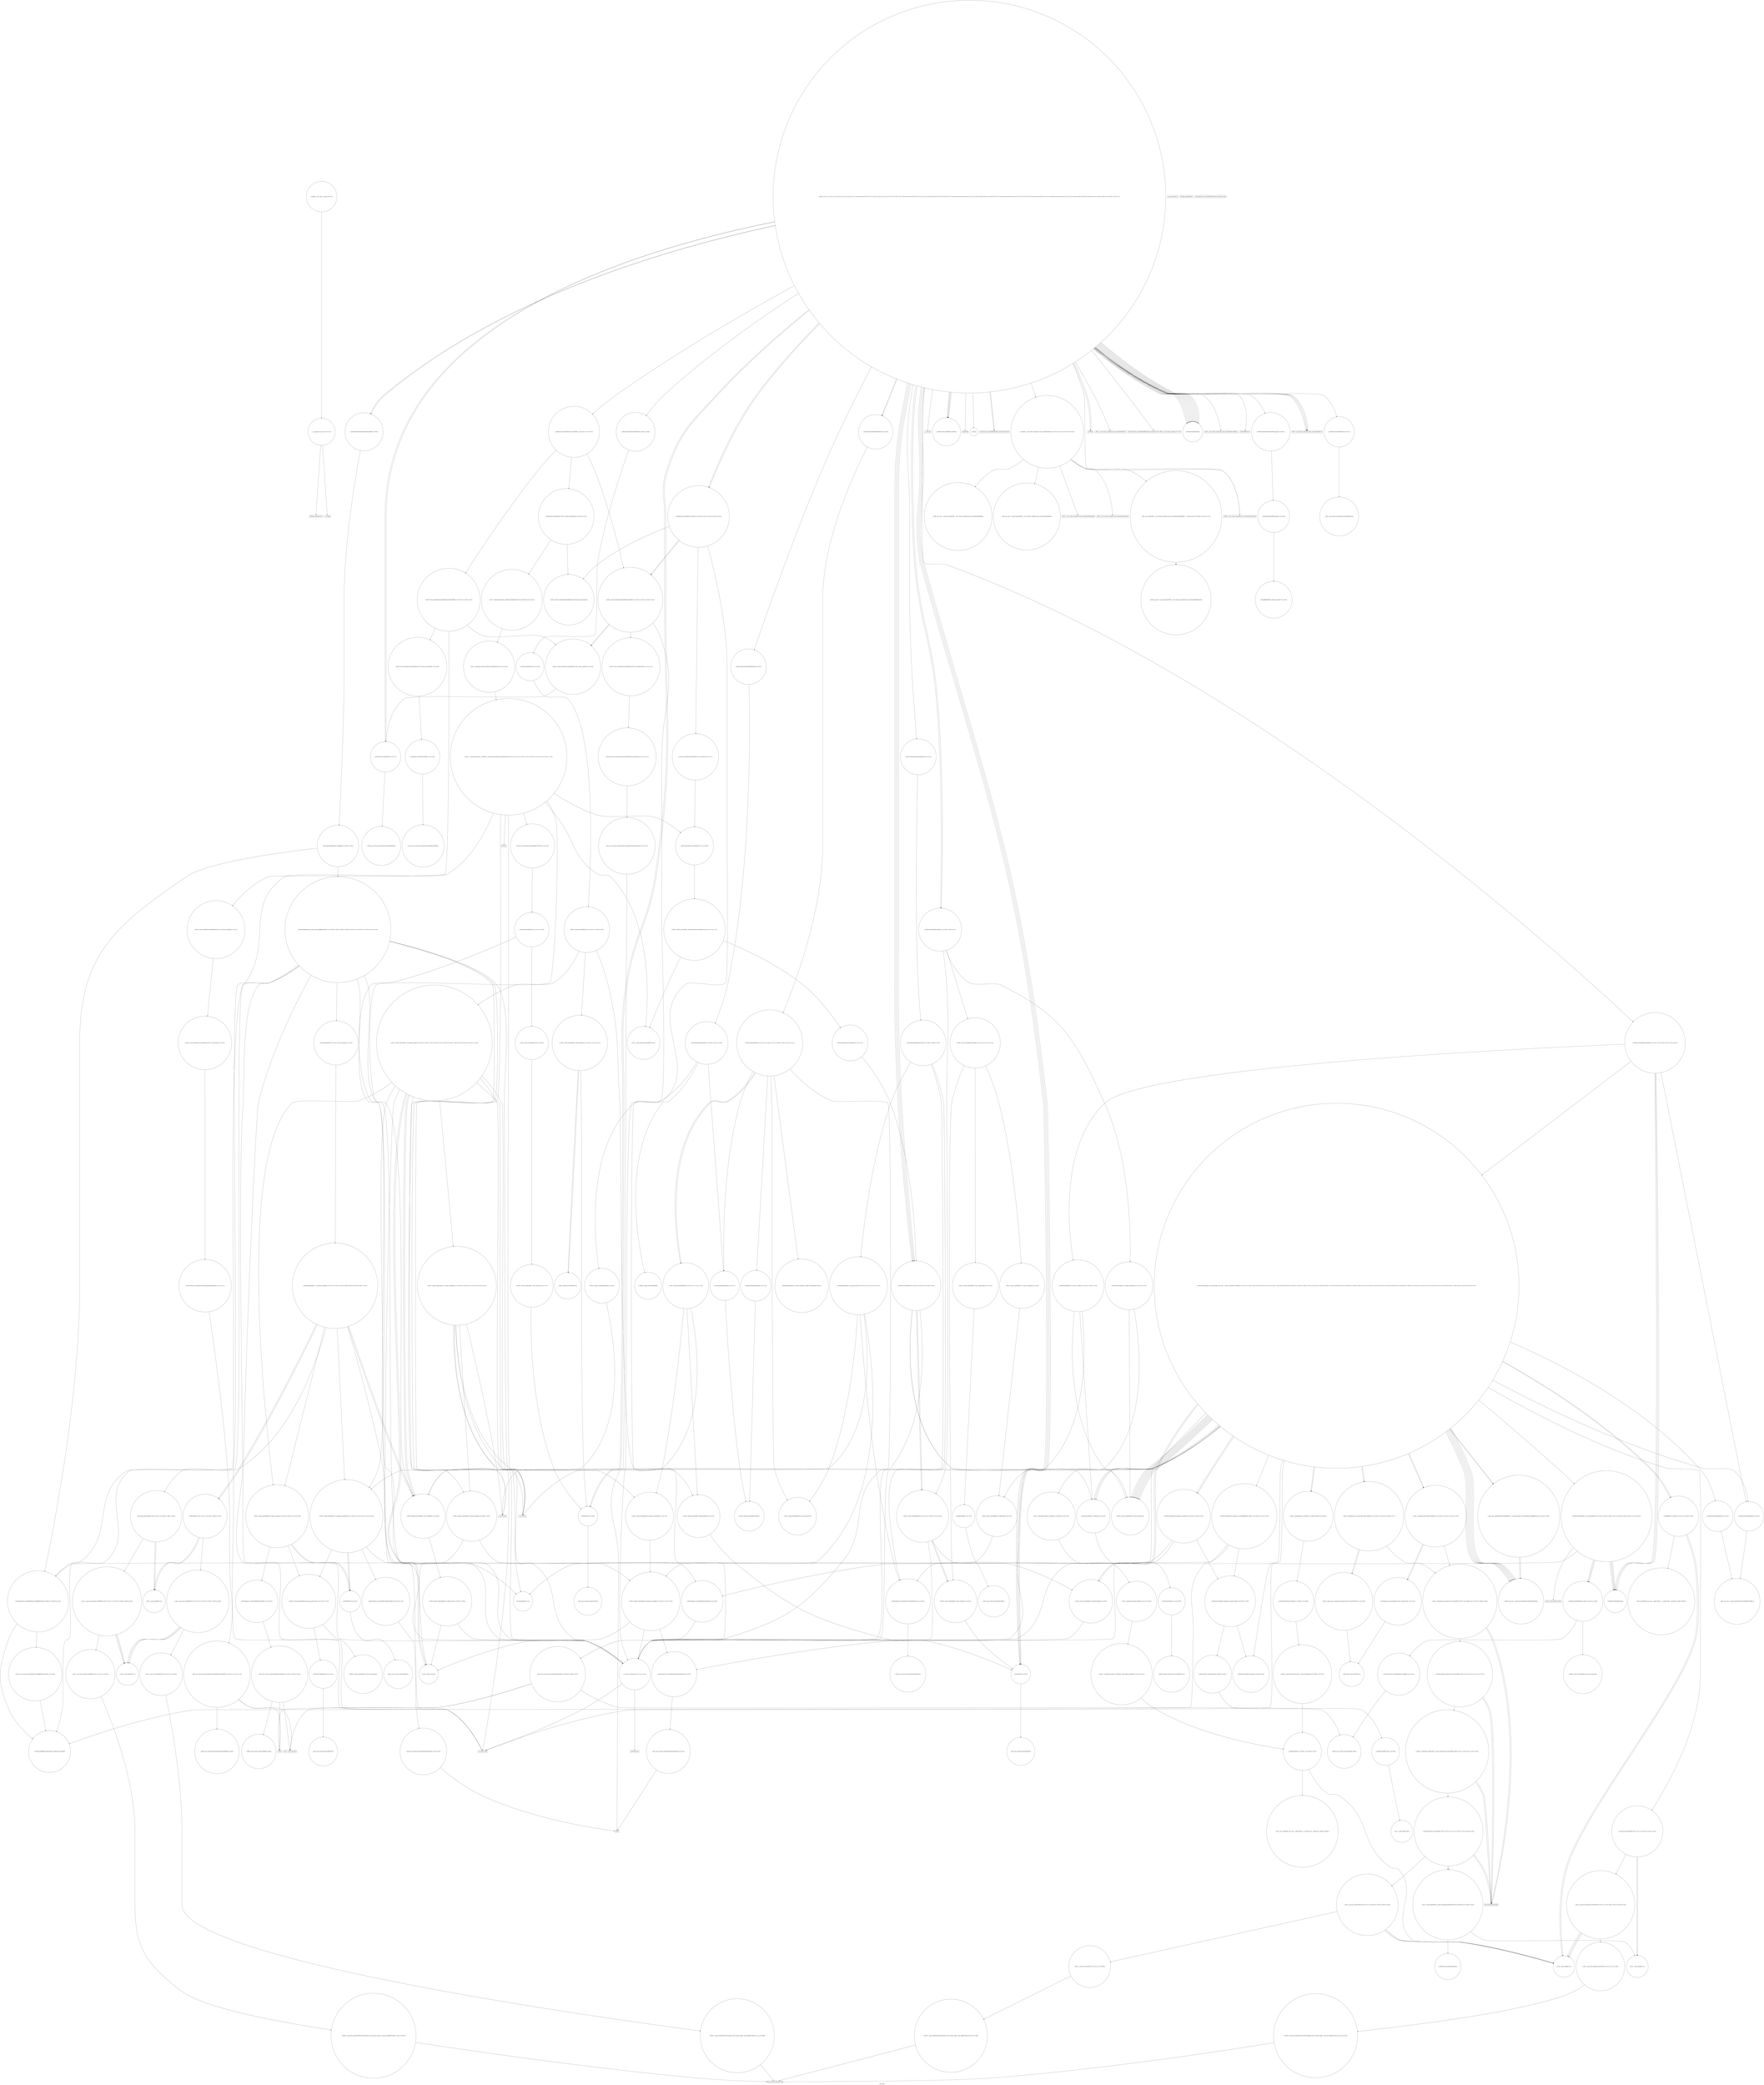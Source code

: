 digraph "Call Graph" {
	label="Call Graph";

	Node0x5612eeab1110 [shape=record,shape=circle,label="{__cxx_global_var_init|{<s0>1|<s1>2}}"];
	Node0x5612eeab1110:s0 -> Node0x5612eeab1190[color=black];
	Node0x5612eeab1110:s1 -> Node0x5612eef92650[color=black];
	Node0x5612eef99f10 [shape=record,shape=circle,label="{_ZNSt5dequeIiSaIiEEC2Ev|{<s0>326}}"];
	Node0x5612eef99f10:s0 -> Node0x5612eef99f90[color=black];
	Node0x5612eef93d50 [shape=record,shape=circle,label="{_ZNSt12_Vector_baseIiSaIiEEC2Ev|{<s0>169}}"];
	Node0x5612eef93d50:s0 -> Node0x5612eef93dd0[color=black];
	Node0x5612eef92bd0 [shape=record,shape=circle,label="{_ZNSt6vectorIS_IiSaIiEESaIS1_EEC2EmRKS2_|{<s0>74|<s1>75|<s2>76}}"];
	Node0x5612eef92bd0:s0 -> Node0x5612eef958f0[color=black];
	Node0x5612eef92bd0:s1 -> Node0x5612eef95970[color=black];
	Node0x5612eef92bd0:s2 -> Node0x5612eef959f0[color=black];
	Node0x5612eef965f0 [shape=record,shape=circle,label="{_ZNSt5dequeIiSaIiEE16_M_push_back_auxIJRKiEEEvDpOT_|{<s0>366|<s1>367|<s2>368|<s3>369|<s4>370|<s5>371|<s6>372|<s7>373|<s8>374|<s9>375}}"];
	Node0x5612eef965f0:s0 -> Node0x5612eef96670[color=black];
	Node0x5612eef965f0:s1 -> Node0x5612eef9a490[color=black];
	Node0x5612eef965f0:s2 -> Node0x5612eef94c50[color=black];
	Node0x5612eef965f0:s3 -> Node0x5612eef94b50[color=black];
	Node0x5612eef965f0:s4 -> Node0x5612eef9a290[color=black];
	Node0x5612eef965f0:s5 -> Node0x5612eef94cf0[color=black];
	Node0x5612eef965f0:s6 -> Node0x5612eef94ff0[color=black];
	Node0x5612eef965f0:s7 -> Node0x5612eef96370[color=black];
	Node0x5612eef965f0:s8 -> Node0x5612eef963f0[color=black];
	Node0x5612eef965f0:s9 -> Node0x5612eef93c50[color=black];
	Node0x5612eef94450 [shape=record,shape=circle,label="{_ZN9__gnu_cxxmiIPiSt6vectorIiSaIiEEEENS_17__normal_iteratorIT_T0_E15difference_typeERKS8_SB_|{<s0>229|<s1>230}}"];
	Node0x5612eef94450:s0 -> Node0x5612eef94650[color=black];
	Node0x5612eef94450:s1 -> Node0x5612eef94650[color=black];
	Node0x5612eef932d0 [shape=record,shape=Mrecord,label="{__assert_fail}"];
	Node0x5612eef96cf0 [shape=record,shape=circle,label="{_ZSteqIiRiPiEbRKSt15_Deque_iteratorIT_T0_T1_ES8_}"];
	Node0x5612eef94b50 [shape=record,shape=circle,label="{_ZNSt16allocator_traitsISaIiEE9constructIiJRKiEEEvRS0_PT_DpOT0_|{<s0>260|<s1>261}}"];
	Node0x5612eef94b50:s0 -> Node0x5612eef94c50[color=black];
	Node0x5612eef94b50:s1 -> Node0x5612eef98510[color=black];
	Node0x5612eef939d0 [shape=record,shape=circle,label="{_ZNSt5dequeIiSaIiEE15_M_destroy_dataESt15_Deque_iteratorIiRiPiES5_RKS0_}"];
	Node0x5612eef98a90 [shape=record,shape=circle,label="{_ZSt12__miter_baseIPiEDTcl12__miter_basecldtfp_4baseEEESt13move_iteratorIT_E|{<s0>286|<s1>287}}"];
	Node0x5612eef98a90:s0 -> Node0x5612eef98d90[color=black];
	Node0x5612eef98a90:s1 -> Node0x5612eef98d10[color=black];
	Node0x5612eef950f0 [shape=record,shape=circle,label="{_ZSt16__deque_buf_sizem}"];
	Node0x5612eef99190 [shape=record,shape=circle,label="{_ZSt6fill_nIPimiET_S1_T0_RKT1_|{<s0>298|<s1>299}}"];
	Node0x5612eef99190:s0 -> Node0x5612eef98b90[color=black];
	Node0x5612eef99190:s1 -> Node0x5612eef99210[color=black];
	Node0x5612eef957f0 [shape=record,shape=circle,label="{_ZN9__gnu_cxx13new_allocatorISt6vectorIiSaIiEEEC2Ev}"];
	Node0x5612eef99890 [shape=record,shape=circle,label="{_ZSt8_DestroyIPiEvT_S1_|{<s0>309}}"];
	Node0x5612eef99890:s0 -> Node0x5612eef99910[color=black];
	Node0x5612eef95ef0 [shape=record,shape=Mrecord,label="{_ZSt17__throw_bad_allocv}"];
	Node0x5612eeab1190 [shape=record,shape=Mrecord,label="{_ZNSt8ios_base4InitC1Ev}"];
	Node0x5612eef99f90 [shape=record,shape=circle,label="{_ZNSt11_Deque_baseIiSaIiEEC2Ev|{<s0>327|<s1>328|<s2>329}}"];
	Node0x5612eef99f90:s0 -> Node0x5612eef9a010[color=black];
	Node0x5612eef99f90:s1 -> Node0x5612eef9a090[color=black];
	Node0x5612eef99f90:s2 -> Node0x5612eef94f70[color=black];
	Node0x5612eef93dd0 [shape=record,shape=circle,label="{_ZNSt12_Vector_baseIiSaIiEE12_Vector_implC2Ev|{<s0>170}}"];
	Node0x5612eef93dd0:s0 -> Node0x5612eef92e50[color=black];
	Node0x5612eef92c50 [shape=record,shape=Mrecord,label="{__gxx_personality_v0}"];
	Node0x5612eef96670 [shape=record,shape=circle,label="{_ZNSt5dequeIiSaIiEE22_M_reserve_map_at_backEm|{<s0>376}}"];
	Node0x5612eef96670:s0 -> Node0x5612eef966f0[color=black];
	Node0x5612eef944d0 [shape=record,shape=circle,label="{_ZSt22__uninitialized_move_aIPiS0_SaIiEET0_T_S3_S2_RT1_|{<s0>231|<s1>232|<s2>233}}"];
	Node0x5612eef944d0:s0 -> Node0x5612eef98790[color=black];
	Node0x5612eef944d0:s1 -> Node0x5612eef98790[color=black];
	Node0x5612eef944d0:s2 -> Node0x5612eef98710[color=black];
	Node0x5612eef93350 [shape=record,shape=circle,label="{_ZNSt5stackIiSt5dequeIiSaIiEEED2Ev|{<s0>94}}"];
	Node0x5612eef93350:s0 -> Node0x5612eef93950[color=black];
	Node0x5612eef96d70 [shape=record,shape=circle,label="{_ZNSt5dequeIiSaIiEE4backEv|{<s0>404|<s1>405|<s2>406}}"];
	Node0x5612eef96d70:s0 -> Node0x5612eef93ad0[color=black];
	Node0x5612eef96d70:s1 -> Node0x5612eef96df0[color=black];
	Node0x5612eef96d70:s2 -> Node0x5612eef96e70[color=black];
	Node0x5612eef94bd0 [shape=record,shape=circle,label="{_ZNSt6vectorIiSaIiEE16_Temporary_value6_M_ptrEv|{<s0>262|<s1>263}}"];
	Node0x5612eef94bd0:s0 -> Node0x5612eef943d0[color=black];
	Node0x5612eef94bd0:s1 -> Node0x5612eef98590[color=black];
	Node0x5612eef93a50 [shape=record,shape=circle,label="{_ZNSt5dequeIiSaIiEE5beginEv|{<s0>112}}"];
	Node0x5612eef93a50:s0 -> Node0x5612eef94df0[color=black];
	Node0x5612eef98b10 [shape=record,shape=circle,label="{_ZSt13__copy_move_aILb1EPiS0_ET1_T0_S2_S1_|{<s0>288}}"];
	Node0x5612eef98b10:s0 -> Node0x5612eef98c10[color=black];
	Node0x5612eef95170 [shape=record,shape=circle,label="{_ZN9__gnu_cxx13new_allocatorIiE10deallocateEPim|{<s0>130}}"];
	Node0x5612eef95170:s0 -> Node0x5612eef951f0[color=black];
	Node0x5612eef99210 [shape=record,shape=circle,label="{_ZSt10__fill_n_aIPimiEN9__gnu_cxx11__enable_ifIXsr11__is_scalarIT1_EE7__valueET_E6__typeES4_T0_RKS3_}"];
	Node0x5612eef95870 [shape=record,shape=circle,label="{_ZN9__gnu_cxx13new_allocatorISt6vectorIiSaIiEEED2Ev}"];
	Node0x5612eef99910 [shape=record,shape=circle,label="{_ZNSt12_Destroy_auxILb1EE9__destroyIPiEEvT_S3_}"];
	Node0x5612eef95f70 [shape=record,shape=Mrecord,label="{_Znwm}"];
	Node0x5612eef925d0 [shape=record,shape=Mrecord,label="{_ZNSt8ios_base4InitD1Ev}"];
	Node0x5612eef9a010 [shape=record,shape=circle,label="{_ZNSt11_Deque_baseIiSaIiEE11_Deque_implC2Ev|{<s0>330|<s1>331|<s2>332}}"];
	Node0x5612eef9a010:s0 -> Node0x5612eef92e50[color=black];
	Node0x5612eef9a010:s1 -> Node0x5612eef9a110[color=black];
	Node0x5612eef9a010:s2 -> Node0x5612eef9a110[color=black];
	Node0x5612eef93e50 [shape=record,shape=circle,label="{_ZNSt12_Destroy_auxILb0EE9__destroyIPSt6vectorIiSaIiEEEEvT_S6_|{<s0>171|<s1>172}}"];
	Node0x5612eef93e50:s0 -> Node0x5612eef96270[color=black];
	Node0x5612eef93e50:s1 -> Node0x5612eef93ed0[color=black];
	Node0x5612eef92cd0 [shape=record,shape=circle,label="{_ZNSaISt6vectorIiSaIiEEED2Ev|{<s0>77}}"];
	Node0x5612eef92cd0:s0 -> Node0x5612eef95870[color=black];
	Node0x5612eef966f0 [shape=record,shape=circle,label="{_ZNSt5dequeIiSaIiEE17_M_reallocate_mapEmb|{<s0>377|<s1>378|<s2>379|<s3>380|<s4>381|<s5>382|<s6>383|<s7>384}}"];
	Node0x5612eef966f0:s0 -> Node0x5612eef96770[color=black];
	Node0x5612eef966f0:s1 -> Node0x5612eef967f0[color=black];
	Node0x5612eef966f0:s2 -> Node0x5612eef99490[color=black];
	Node0x5612eef966f0:s3 -> Node0x5612eef9a190[color=black];
	Node0x5612eef966f0:s4 -> Node0x5612eef96770[color=black];
	Node0x5612eef966f0:s5 -> Node0x5612eef94ef0[color=black];
	Node0x5612eef966f0:s6 -> Node0x5612eef9a290[color=black];
	Node0x5612eef966f0:s7 -> Node0x5612eef9a290[color=black];
	Node0x5612eef94550 [shape=record,shape=circle,label="{_ZNSt12_Vector_baseIiSaIiEE19_M_get_Tp_allocatorEv}"];
	Node0x5612eef933d0 [shape=record,shape=circle,label="{_ZNSt6vectorIiSaIiEED2Ev|{<s0>95|<s1>96|<s2>97|<s3>98|<s4>99}}"];
	Node0x5612eef933d0:s0 -> Node0x5612eef94550[color=black];
	Node0x5612eef933d0:s1 -> Node0x5612eef94a50[color=black];
	Node0x5612eef933d0:s2 -> Node0x5612eef99a90[color=black];
	Node0x5612eef933d0:s3 -> Node0x5612eef99a90[color=black];
	Node0x5612eef933d0:s4 -> Node0x5612eef93c50[color=black];
	Node0x5612eef96df0 [shape=record,shape=circle,label="{_ZNSt15_Deque_iteratorIiRiPiEmmEv|{<s0>407}}"];
	Node0x5612eef96df0:s0 -> Node0x5612eef9a290[color=black];
	Node0x5612eef94c50 [shape=record,shape=circle,label="{_ZSt7forwardIRKiEOT_RNSt16remove_referenceIS2_E4typeE}"];
	Node0x5612eef93ad0 [shape=record,shape=circle,label="{_ZNSt5dequeIiSaIiEE3endEv|{<s0>113}}"];
	Node0x5612eef93ad0:s0 -> Node0x5612eef94df0[color=black];
	Node0x5612eef98b90 [shape=record,shape=circle,label="{_ZSt12__niter_baseIPiET_S1_}"];
	Node0x5612eef951f0 [shape=record,shape=Mrecord,label="{_ZdlPv}"];
	Node0x5612eef99290 [shape=record,shape=circle,label="{_ZNSt16allocator_traitsISaIiEE7destroyIiEEvRS0_PT_|{<s0>300}}"];
	Node0x5612eef99290:s0 -> Node0x5612eef99310[color=black];
	Node0x5612eef958f0 [shape=record,shape=circle,label="{_ZNSt12_Vector_baseISt6vectorIiSaIiEESaIS2_EEC2EmRKS3_|{<s0>137|<s1>138|<s2>139}}"];
	Node0x5612eef958f0:s0 -> Node0x5612eef95a70[color=black];
	Node0x5612eef958f0:s1 -> Node0x5612eef95af0[color=black];
	Node0x5612eef958f0:s2 -> Node0x5612eef95b70[color=black];
	Node0x5612eef99990 [shape=record,shape=circle,label="{_ZNSt12_Vector_baseIiSaIiEEC2EmRKS0_|{<s0>310|<s1>311|<s2>312}}"];
	Node0x5612eef99990:s0 -> Node0x5612eef99b10[color=black];
	Node0x5612eef99990:s1 -> Node0x5612eef99b90[color=black];
	Node0x5612eef99990:s2 -> Node0x5612eef99c10[color=black];
	Node0x5612eef95ff0 [shape=record,shape=circle,label="{_ZSt27__uninitialized_default_n_aIPSt6vectorIiSaIiEEmS2_ET_S4_T0_RSaIT1_E|{<s0>155}}"];
	Node0x5612eef95ff0:s0 -> Node0x5612eef960f0[color=black];
	Node0x5612eef92650 [shape=record,shape=Mrecord,label="{__cxa_atexit}"];
	Node0x5612eef9a090 [shape=record,shape=circle,label="{_ZNSt11_Deque_baseIiSaIiEE17_M_initialize_mapEm|{<s0>333|<s1>334|<s2>335|<s3>336|<s4>337|<s5>338|<s6>339|<s7>340|<s8>341|<s9>342|<s10>343|<s11>344}}"];
	Node0x5612eef9a090:s0 -> Node0x5612eef950f0[color=black];
	Node0x5612eef9a090:s1 -> Node0x5612eef99490[color=black];
	Node0x5612eef9a090:s2 -> Node0x5612eef9a190[color=black];
	Node0x5612eef9a090:s3 -> Node0x5612eef9a210[color=black];
	Node0x5612eef9a090:s4 -> Node0x5612eef94cf0[color=black];
	Node0x5612eef9a090:s5 -> Node0x5612eef94ef0[color=black];
	Node0x5612eef9a090:s6 -> Node0x5612eef96370[color=black];
	Node0x5612eef9a090:s7 -> Node0x5612eef963f0[color=black];
	Node0x5612eef9a090:s8 -> Node0x5612eef9a290[color=black];
	Node0x5612eef9a090:s9 -> Node0x5612eef9a290[color=black];
	Node0x5612eef9a090:s10 -> Node0x5612eef950f0[color=black];
	Node0x5612eef9a090:s11 -> Node0x5612eef93c50[color=black];
	Node0x5612eef93ed0 [shape=record,shape=circle,label="{_ZSt8_DestroyISt6vectorIiSaIiEEEvPT_|{<s0>173}}"];
	Node0x5612eef93ed0:s0 -> Node0x5612eef933d0[color=black];
	Node0x5612eef92d50 [shape=record,shape=circle,label="{_ZNSt6vectorIS_IiSaIiEESaIS1_EEixEm}"];
	Node0x5612eef96770 [shape=record,shape=circle,label="{_ZSt4copyIPPiS1_ET0_T_S3_S2_|{<s0>385|<s1>386|<s2>387}}"];
	Node0x5612eef96770:s0 -> Node0x5612eef968f0[color=black];
	Node0x5612eef96770:s1 -> Node0x5612eef968f0[color=black];
	Node0x5612eef96770:s2 -> Node0x5612eef96870[color=black];
	Node0x5612eef945d0 [shape=record,shape=circle,label="{_ZSt13move_backwardIPiS0_ET0_T_S2_S1_|{<s0>234|<s1>235|<s2>236}}"];
	Node0x5612eef945d0:s0 -> Node0x5612eef98d10[color=black];
	Node0x5612eef945d0:s1 -> Node0x5612eef98d10[color=black];
	Node0x5612eef945d0:s2 -> Node0x5612eef98e90[color=black];
	Node0x5612eef93450 [shape=record,shape=Mrecord,label="{_ZNSirsERi}"];
	Node0x5612eef96e70 [shape=record,shape=circle,label="{_ZNKSt15_Deque_iteratorIiRiPiEdeEv}"];
	Node0x5612eef98510 [shape=record,shape=circle,label="{_ZN9__gnu_cxx13new_allocatorIiE9constructIiJRKiEEEvPT_DpOT0_|{<s0>264}}"];
	Node0x5612eef98510:s0 -> Node0x5612eef94c50[color=black];
	Node0x5612eef93b50 [shape=record,shape=circle,label="{_ZNSt11_Deque_baseIiSaIiEE19_M_get_Tp_allocatorEv}"];
	Node0x5612eef98c10 [shape=record,shape=circle,label="{_ZNSt11__copy_moveILb1ELb1ESt26random_access_iterator_tagE8__copy_mIiEEPT_PKS3_S6_S4_|{<s0>289}}"];
	Node0x5612eef98c10:s0 -> Node0x5612eef98c90[color=black];
	Node0x5612eef95270 [shape=record,shape=circle,label="{_ZNKSt11_Deque_baseIiSaIiEE20_M_get_map_allocatorEv|{<s0>131|<s1>132}}"];
	Node0x5612eef95270:s0 -> Node0x5612eef953f0[color=black];
	Node0x5612eef95270:s1 -> Node0x5612eef95470[color=black];
	Node0x5612eef99310 [shape=record,shape=circle,label="{_ZN9__gnu_cxx13new_allocatorIiE7destroyIiEEvPT_}"];
	Node0x5612eef95970 [shape=record,shape=circle,label="{_ZNSt6vectorIS_IiSaIiEESaIS1_EE21_M_default_initializeEm|{<s0>140|<s1>141}}"];
	Node0x5612eef95970:s0 -> Node0x5612eef96070[color=black];
	Node0x5612eef95970:s1 -> Node0x5612eef95ff0[color=black];
	Node0x5612eef99a10 [shape=record,shape=circle,label="{_ZNSt6vectorIiSaIiEE21_M_default_initializeEm|{<s0>313|<s1>314}}"];
	Node0x5612eef99a10:s0 -> Node0x5612eef94550[color=black];
	Node0x5612eef99a10:s1 -> Node0x5612eef99d90[color=black];
	Node0x5612eef96070 [shape=record,shape=circle,label="{_ZNSt12_Vector_baseISt6vectorIiSaIiEESaIS2_EE19_M_get_Tp_allocatorEv}"];
	Node0x5612eef926d0 [shape=record,shape=circle,label="{_Z3decii}"];
	Node0x5612eef9a110 [shape=record,shape=circle,label="{_ZNSt15_Deque_iteratorIiRiPiEC2Ev}"];
	Node0x5612eef93f50 [shape=record,shape=circle,label="{_ZNSt12_Vector_baseISt6vectorIiSaIiEESaIS2_EE13_M_deallocateEPS2_m|{<s0>174}}"];
	Node0x5612eef93f50:s0 -> Node0x5612eef93fd0[color=black];
	Node0x5612eef92dd0 [shape=record,shape=circle,label="{_ZNSt6vectorIiSaIiEE6resizeEmRKi|{<s0>78|<s1>79|<s2>80|<s3>81|<s4>82|<s5>83}}"];
	Node0x5612eef92dd0:s0 -> Node0x5612eef94150[color=black];
	Node0x5612eef92dd0:s1 -> Node0x5612eef94250[color=black];
	Node0x5612eef92dd0:s2 -> Node0x5612eef94150[color=black];
	Node0x5612eef92dd0:s3 -> Node0x5612eef941d0[color=black];
	Node0x5612eef92dd0:s4 -> Node0x5612eef94150[color=black];
	Node0x5612eef92dd0:s5 -> Node0x5612eef942d0[color=black];
	Node0x5612eef967f0 [shape=record,shape=circle,label="{_ZSt13copy_backwardIPPiS1_ET0_T_S3_S2_|{<s0>388|<s1>389|<s2>390}}"];
	Node0x5612eef967f0:s0 -> Node0x5612eef968f0[color=black];
	Node0x5612eef967f0:s1 -> Node0x5612eef968f0[color=black];
	Node0x5612eef967f0:s2 -> Node0x5612eef96af0[color=black];
	Node0x5612eef94650 [shape=record,shape=circle,label="{_ZNK9__gnu_cxx17__normal_iteratorIPiSt6vectorIiSaIiEEE4baseEv}"];
	Node0x5612eef934d0 [shape=record,shape=Mrecord,label="{_ZStlsISt11char_traitsIcEERSt13basic_ostreamIcT_ES5_PKc}"];
	Node0x5612eef96ef0 [shape=record,shape=circle,label="{_ZNSt5dequeIiSaIiEE8pop_backEv|{<s0>408|<s1>409|<s2>410}}"];
	Node0x5612eef96ef0:s0 -> Node0x5612eef99290[color=black];
	Node0x5612eef96ef0:s1 -> Node0x5612eef96f70[color=black];
	Node0x5612eef96ef0:s2 -> Node0x5612eef93c50[color=black];
	Node0x5612eef98590 [shape=record,shape=circle,label="{_ZNSt14pointer_traitsIPiE10pointer_toERi|{<s0>265}}"];
	Node0x5612eef98590:s0 -> Node0x5612eef98610[color=black];
	Node0x5612eef93bd0 [shape=record,shape=circle,label="{_ZNSt11_Deque_baseIiSaIiEED2Ev|{<s0>114|<s1>115|<s2>116}}"];
	Node0x5612eef93bd0:s0 -> Node0x5612eef94e70[color=black];
	Node0x5612eef93bd0:s1 -> Node0x5612eef94ef0[color=black];
	Node0x5612eef93bd0:s2 -> Node0x5612eef94f70[color=black];
	Node0x5612eef98c90 [shape=record,shape=Mrecord,label="{llvm.memmove.p0i8.p0i8.i64}"];
	Node0x5612eef952f0 [shape=record,shape=circle,label="{_ZNSt16allocator_traitsISaIPiEE10deallocateERS1_PS0_m|{<s0>133}}"];
	Node0x5612eef952f0:s0 -> Node0x5612eef95570[color=black];
	Node0x5612eef99390 [shape=record,shape=circle,label="{_ZNKSt6vectorIiSaIiEE8max_sizeEv|{<s0>301|<s1>302}}"];
	Node0x5612eef99390:s0 -> Node0x5612eef99590[color=black];
	Node0x5612eef99390:s1 -> Node0x5612eef99510[color=black];
	Node0x5612eef959f0 [shape=record,shape=circle,label="{_ZNSt12_Vector_baseISt6vectorIiSaIiEESaIS2_EED2Ev|{<s0>142|<s1>143|<s2>144|<s3>145}}"];
	Node0x5612eef959f0:s0 -> Node0x5612eef93f50[color=black];
	Node0x5612eef959f0:s1 -> Node0x5612eef95b70[color=black];
	Node0x5612eef959f0:s2 -> Node0x5612eef95b70[color=black];
	Node0x5612eef959f0:s3 -> Node0x5612eef93c50[color=black];
	Node0x5612eef99a90 [shape=record,shape=circle,label="{_ZNSt12_Vector_baseIiSaIiEED2Ev|{<s0>315|<s1>316|<s2>317|<s3>318}}"];
	Node0x5612eef99a90:s0 -> Node0x5612eef94ad0[color=black];
	Node0x5612eef99a90:s1 -> Node0x5612eef99c10[color=black];
	Node0x5612eef99a90:s2 -> Node0x5612eef99c10[color=black];
	Node0x5612eef99a90:s3 -> Node0x5612eef93c50[color=black];
	Node0x5612eef960f0 [shape=record,shape=circle,label="{_ZSt25__uninitialized_default_nIPSt6vectorIiSaIiEEmET_S4_T0_|{<s0>156}}"];
	Node0x5612eef960f0:s0 -> Node0x5612eef96170[color=black];
	Node0x5612eef92750 [shape=record,shape=circle,label="{_Z3toiNSt7__cxx1112basic_stringIcSt11char_traitsIcESaIcEEE|{<s0>3|<s1>4|<s2>5|<s3>6|<s4>7|<s5>8}}"];
	Node0x5612eef92750:s0 -> Node0x5612eef927d0[color=black];
	Node0x5612eef92750:s1 -> Node0x5612eef92850[color=black];
	Node0x5612eef92750:s2 -> Node0x5612eef928d0[color=black];
	Node0x5612eef92750:s3 -> Node0x5612eef92950[color=black];
	Node0x5612eef92750:s4 -> Node0x5612eef929d0[color=black];
	Node0x5612eef92750:s5 -> Node0x5612eef92a50[color=black];
	Node0x5612eef9a190 [shape=record,shape=circle,label="{_ZNSt11_Deque_baseIiSaIiEE15_M_allocate_mapEm|{<s0>345|<s1>346|<s2>347|<s3>348}}"];
	Node0x5612eef9a190:s0 -> Node0x5612eef95270[color=black];
	Node0x5612eef9a190:s1 -> Node0x5612eef9a310[color=black];
	Node0x5612eef9a190:s2 -> Node0x5612eef95370[color=black];
	Node0x5612eef9a190:s3 -> Node0x5612eef95370[color=black];
	Node0x5612eef93fd0 [shape=record,shape=circle,label="{_ZNSt16allocator_traitsISaISt6vectorIiSaIiEEEE10deallocateERS3_PS2_m|{<s0>175}}"];
	Node0x5612eef93fd0:s0 -> Node0x5612eef94050[color=black];
	Node0x5612eef92e50 [shape=record,shape=circle,label="{_ZNSaIiEC2Ev|{<s0>84}}"];
	Node0x5612eef92e50:s0 -> Node0x5612eef956f0[color=black];
	Node0x5612eef96870 [shape=record,shape=circle,label="{_ZSt14__copy_move_a2ILb0EPPiS1_ET1_T0_S3_S2_|{<s0>391|<s1>392|<s2>393|<s3>394}}"];
	Node0x5612eef96870:s0 -> Node0x5612eef969f0[color=black];
	Node0x5612eef96870:s1 -> Node0x5612eef969f0[color=black];
	Node0x5612eef96870:s2 -> Node0x5612eef969f0[color=black];
	Node0x5612eef96870:s3 -> Node0x5612eef96970[color=black];
	Node0x5612eef946d0 [shape=record,shape=circle,label="{_ZSt4fillIPiiEvT_S1_RKT0_|{<s0>237|<s1>238|<s2>239}}"];
	Node0x5612eef946d0:s0 -> Node0x5612eef98b90[color=black];
	Node0x5612eef946d0:s1 -> Node0x5612eef98b90[color=black];
	Node0x5612eef946d0:s2 -> Node0x5612eef99010[color=black];
	Node0x5612eef93550 [shape=record,shape=Mrecord,label="{_ZNSolsEi}"];
	Node0x5612eef96f70 [shape=record,shape=circle,label="{_ZNSt5dequeIiSaIiEE15_M_pop_back_auxEv|{<s0>411|<s1>412|<s2>413|<s3>414}}"];
	Node0x5612eef96f70:s0 -> Node0x5612eef94ff0[color=black];
	Node0x5612eef96f70:s1 -> Node0x5612eef9a290[color=black];
	Node0x5612eef96f70:s2 -> Node0x5612eef93b50[color=black];
	Node0x5612eef96f70:s3 -> Node0x5612eef99290[color=black];
	Node0x5612eef98610 [shape=record,shape=circle,label="{_ZSt9addressofIiEPT_RS0_|{<s0>266}}"];
	Node0x5612eef98610:s0 -> Node0x5612eef98690[color=black];
	Node0x5612eef93c50 [shape=record,shape=circle,label="{__clang_call_terminate|{<s0>117|<s1>118}}"];
	Node0x5612eef93c50:s0 -> Node0x5612eef94cf0[color=black];
	Node0x5612eef93c50:s1 -> Node0x5612eef94d70[color=black];
	Node0x5612eef98d10 [shape=record,shape=circle,label="{_ZSt12__miter_baseIPiET_S1_}"];
	Node0x5612eef95370 [shape=record,shape=circle,label="{_ZNSaIPiED2Ev|{<s0>134}}"];
	Node0x5612eef95370:s0 -> Node0x5612eef955f0[color=black];
	Node0x5612eef99410 [shape=record,shape=Mrecord,label="{_ZSt20__throw_length_errorPKc}"];
	Node0x5612eef95a70 [shape=record,shape=circle,label="{_ZNSt12_Vector_baseISt6vectorIiSaIiEESaIS2_EE12_Vector_implC2ERKS3_|{<s0>146}}"];
	Node0x5612eef95a70:s0 -> Node0x5612eef95bf0[color=black];
	Node0x5612eef99b10 [shape=record,shape=circle,label="{_ZNSt12_Vector_baseIiSaIiEE12_Vector_implC2ERKS0_|{<s0>319}}"];
	Node0x5612eef99b10:s0 -> Node0x5612eef99c90[color=black];
	Node0x5612eef96170 [shape=record,shape=circle,label="{_ZNSt27__uninitialized_default_n_1ILb0EE18__uninit_default_nIPSt6vectorIiSaIiEEmEET_S6_T0_|{<s0>157|<s1>158|<s2>159|<s3>160|<s4>161|<s5>162|<s6>163|<s7>164}}"];
	Node0x5612eef96170:s0 -> Node0x5612eef96270[color=black];
	Node0x5612eef96170:s1 -> Node0x5612eef961f0[color=black];
	Node0x5612eef96170:s2 -> Node0x5612eef94cf0[color=black];
	Node0x5612eef96170:s3 -> Node0x5612eef962f0[color=black];
	Node0x5612eef96170:s4 -> Node0x5612eef96370[color=black];
	Node0x5612eef96170:s5 -> Node0x5612eef963f0[color=black];
	Node0x5612eef96170:s6 -> Node0x5612eef96470[color=black];
	Node0x5612eef96170:s7 -> Node0x5612eef93c50[color=black];
	Node0x5612eef927d0 [shape=record,shape=Mrecord,label="{_ZNSt7__cxx1112basic_stringIcSt11char_traitsIcESaIcEE5beginEv}"];
	Node0x5612eef9a210 [shape=record,shape=circle,label="{_ZNSt11_Deque_baseIiSaIiEE15_M_create_nodesEPPiS3_|{<s0>349|<s1>350|<s2>351|<s3>352|<s4>353|<s5>354}}"];
	Node0x5612eef9a210:s0 -> Node0x5612eef9a490[color=black];
	Node0x5612eef9a210:s1 -> Node0x5612eef94cf0[color=black];
	Node0x5612eef9a210:s2 -> Node0x5612eef94e70[color=black];
	Node0x5612eef9a210:s3 -> Node0x5612eef96370[color=black];
	Node0x5612eef9a210:s4 -> Node0x5612eef963f0[color=black];
	Node0x5612eef9a210:s5 -> Node0x5612eef93c50[color=black];
	Node0x5612eef94050 [shape=record,shape=circle,label="{_ZN9__gnu_cxx13new_allocatorISt6vectorIiSaIiEEE10deallocateEPS3_m|{<s0>176}}"];
	Node0x5612eef94050:s0 -> Node0x5612eef951f0[color=black];
	Node0x5612eef92ed0 [shape=record,shape=circle,label="{_ZNSt6vectorIiSaIiEEC2EmRKS0_|{<s0>85|<s1>86|<s2>87}}"];
	Node0x5612eef92ed0:s0 -> Node0x5612eef99990[color=black];
	Node0x5612eef92ed0:s1 -> Node0x5612eef99a10[color=black];
	Node0x5612eef92ed0:s2 -> Node0x5612eef99a90[color=black];
	Node0x5612eef968f0 [shape=record,shape=circle,label="{_ZSt12__miter_baseIPPiET_S2_}"];
	Node0x5612eef94750 [shape=record,shape=circle,label="{_ZSt24__uninitialized_fill_n_aIPimiiET_S1_T0_RKT1_RSaIT2_E|{<s0>240}}"];
	Node0x5612eef94750:s0 -> Node0x5612eef99090[color=black];
	Node0x5612eef935d0 [shape=record,shape=Mrecord,label="{_ZNSt7__cxx1112basic_stringIcSt11char_traitsIcESaIcEEC1Ev}"];
	Node0x5612eef96ff0 [shape=record,shape=circle,label="{_GLOBAL__sub_I_aitch_0_1.cpp|{<s0>415}}"];
	Node0x5612eef96ff0:s0 -> Node0x5612eeab1110[color=black];
	Node0x5612eef98690 [shape=record,shape=circle,label="{_ZSt11__addressofIiEPT_RS0_}"];
	Node0x5612eef94cf0 [shape=record,shape=Mrecord,label="{__cxa_begin_catch}"];
	Node0x5612eef98d90 [shape=record,shape=circle,label="{_ZNKSt13move_iteratorIPiE4baseEv}"];
	Node0x5612eef953f0 [shape=record,shape=circle,label="{_ZNKSt11_Deque_baseIiSaIiEE19_M_get_Tp_allocatorEv}"];
	Node0x5612eef99490 [shape=record,shape=circle,label="{_ZSt3maxImERKT_S2_S2_}"];
	Node0x5612eef95af0 [shape=record,shape=circle,label="{_ZNSt12_Vector_baseISt6vectorIiSaIiEESaIS2_EE17_M_create_storageEm|{<s0>147}}"];
	Node0x5612eef95af0:s0 -> Node0x5612eef95cf0[color=black];
	Node0x5612eef99b90 [shape=record,shape=circle,label="{_ZNSt12_Vector_baseIiSaIiEE17_M_create_storageEm|{<s0>320}}"];
	Node0x5612eef99b90:s0 -> Node0x5612eef94950[color=black];
	Node0x5612eef961f0 [shape=record,shape=circle,label="{_ZSt10_ConstructISt6vectorIiSaIiEEJEEvPT_DpOT0_|{<s0>165}}"];
	Node0x5612eef961f0:s0 -> Node0x5612eef93cd0[color=black];
	Node0x5612eef92850 [shape=record,shape=Mrecord,label="{_ZNSt7__cxx1112basic_stringIcSt11char_traitsIcESaIcEE3endEv}"];
	Node0x5612eef9a290 [shape=record,shape=circle,label="{_ZNSt15_Deque_iteratorIiRiPiE11_M_set_nodeEPS1_|{<s0>355}}"];
	Node0x5612eef9a290:s0 -> Node0x5612eef964f0[color=black];
	Node0x5612eef940d0 [shape=record,shape=circle,label="{_ZSt8_DestroyIPSt6vectorIiSaIiEES2_EvT_S4_RSaIT0_E|{<s0>177}}"];
	Node0x5612eef940d0:s0 -> Node0x5612eef962f0[color=black];
	Node0x5612eef92f50 [shape=record,shape=circle,label="{_ZNSaIiED2Ev|{<s0>88}}"];
	Node0x5612eef92f50:s0 -> Node0x5612eef95670[color=black];
	Node0x5612eef96970 [shape=record,shape=circle,label="{_ZSt13__copy_move_aILb0EPPiS1_ET1_T0_S3_S2_|{<s0>395}}"];
	Node0x5612eef96970:s0 -> Node0x5612eef96a70[color=black];
	Node0x5612eef947d0 [shape=record,shape=circle,label="{_ZNSt6vectorIiSaIiEE16_Temporary_valueD2Ev|{<s0>241|<s1>242|<s2>243}}"];
	Node0x5612eef947d0:s0 -> Node0x5612eef94bd0[color=black];
	Node0x5612eef947d0:s1 -> Node0x5612eef99290[color=black];
	Node0x5612eef947d0:s2 -> Node0x5612eef93c50[color=black];
	Node0x5612eef93650 [shape=record,shape=Mrecord,label="{_ZStrsIcSt11char_traitsIcESaIcEERSt13basic_istreamIT_T0_ES7_RNSt7__cxx1112basic_stringIS4_S5_T1_EE}"];
	Node0x5612eef98710 [shape=record,shape=circle,label="{_ZSt22__uninitialized_copy_aISt13move_iteratorIPiES1_iET0_T_S4_S3_RSaIT1_E|{<s0>267|<s1>268|<s2>269}}"];
	Node0x5612eef98710:s0 -> Node0x5612eef98890[color=black];
	Node0x5612eef98710:s1 -> Node0x5612eef98890[color=black];
	Node0x5612eef98710:s2 -> Node0x5612eef98810[color=black];
	Node0x5612eef94d70 [shape=record,shape=Mrecord,label="{_ZSt9terminatev}"];
	Node0x5612eef98e10 [shape=record,shape=circle,label="{_ZNSt13move_iteratorIPiEC2ES0_}"];
	Node0x5612eef95470 [shape=record,shape=circle,label="{_ZNSaIPiEC2IiEERKSaIT_E|{<s0>135}}"];
	Node0x5612eef95470:s0 -> Node0x5612eef954f0[color=black];
	Node0x5612eef99510 [shape=record,shape=circle,label="{_ZNSt16allocator_traitsISaIiEE8max_sizeERKS0_|{<s0>303}}"];
	Node0x5612eef99510:s0 -> Node0x5612eef99610[color=black];
	Node0x5612eef95b70 [shape=record,shape=circle,label="{_ZNSt12_Vector_baseISt6vectorIiSaIiEESaIS2_EE12_Vector_implD2Ev|{<s0>148}}"];
	Node0x5612eef95b70:s0 -> Node0x5612eef92cd0[color=black];
	Node0x5612eef99c10 [shape=record,shape=circle,label="{_ZNSt12_Vector_baseIiSaIiEE12_Vector_implD2Ev|{<s0>321}}"];
	Node0x5612eef99c10:s0 -> Node0x5612eef92f50[color=black];
	Node0x5612eef96270 [shape=record,shape=circle,label="{_ZSt11__addressofISt6vectorIiSaIiEEEPT_RS3_}"];
	Node0x5612eef928d0 [shape=record,shape=circle,label="{_ZN9__gnu_cxxneIPcNSt7__cxx1112basic_stringIcSt11char_traitsIcESaIcEEEEEbRKNS_17__normal_iteratorIT_T0_EESD_|{<s0>9|<s1>10}}"];
	Node0x5612eef928d0:s0 -> Node0x5612eef95770[color=black];
	Node0x5612eef928d0:s1 -> Node0x5612eef95770[color=black];
	Node0x5612eef9a310 [shape=record,shape=circle,label="{_ZNSt16allocator_traitsISaIPiEE8allocateERS1_m|{<s0>356}}"];
	Node0x5612eef9a310:s0 -> Node0x5612eef9a390[color=black];
	Node0x5612eef94150 [shape=record,shape=circle,label="{_ZNKSt6vectorIiSaIiEE4sizeEv}"];
	Node0x5612eef92fd0 [shape=record,shape=circle,label="{_ZNSt6vectorIiSaIiEEixEm}"];
	Node0x5612eef969f0 [shape=record,shape=circle,label="{_ZSt12__niter_baseIPPiET_S2_}"];
	Node0x5612eef94850 [shape=record,shape=circle,label="{_ZNKSt6vectorIiSaIiEE12_M_check_lenEmPKc|{<s0>244|<s1>245|<s2>246|<s3>247|<s4>248|<s5>249|<s6>250|<s7>251|<s8>252}}"];
	Node0x5612eef94850:s0 -> Node0x5612eef99390[color=black];
	Node0x5612eef94850:s1 -> Node0x5612eef94150[color=black];
	Node0x5612eef94850:s2 -> Node0x5612eef99410[color=black];
	Node0x5612eef94850:s3 -> Node0x5612eef94150[color=black];
	Node0x5612eef94850:s4 -> Node0x5612eef94150[color=black];
	Node0x5612eef94850:s5 -> Node0x5612eef99490[color=black];
	Node0x5612eef94850:s6 -> Node0x5612eef94150[color=black];
	Node0x5612eef94850:s7 -> Node0x5612eef99390[color=black];
	Node0x5612eef94850:s8 -> Node0x5612eef99390[color=black];
	Node0x5612eef936d0 [shape=record,shape=Mrecord,label="{_ZNSt7__cxx1112basic_stringIcSt11char_traitsIcESaIcEEC1ERKS4_}"];
	Node0x5612eef98790 [shape=record,shape=circle,label="{_ZSt18make_move_iteratorIPiESt13move_iteratorIT_ES2_|{<s0>270}}"];
	Node0x5612eef98790:s0 -> Node0x5612eef98e10[color=black];
	Node0x5612eef94df0 [shape=record,shape=circle,label="{_ZNSt15_Deque_iteratorIiRiPiEC2ERKS2_}"];
	Node0x5612eef98e90 [shape=record,shape=circle,label="{_ZSt23__copy_move_backward_a2ILb1EPiS0_ET1_T0_S2_S1_|{<s0>290|<s1>291|<s2>292|<s3>293}}"];
	Node0x5612eef98e90:s0 -> Node0x5612eef98b90[color=black];
	Node0x5612eef98e90:s1 -> Node0x5612eef98b90[color=black];
	Node0x5612eef98e90:s2 -> Node0x5612eef98b90[color=black];
	Node0x5612eef98e90:s3 -> Node0x5612eef98f10[color=black];
	Node0x5612eef954f0 [shape=record,shape=circle,label="{_ZN9__gnu_cxx13new_allocatorIPiEC2Ev}"];
	Node0x5612eef99590 [shape=record,shape=circle,label="{_ZNKSt12_Vector_baseIiSaIiEE19_M_get_Tp_allocatorEv}"];
	Node0x5612eef95bf0 [shape=record,shape=circle,label="{_ZNSaISt6vectorIiSaIiEEEC2ERKS2_|{<s0>149}}"];
	Node0x5612eef95bf0:s0 -> Node0x5612eef95c70[color=black];
	Node0x5612eef99c90 [shape=record,shape=circle,label="{_ZNSaIiEC2ERKS_|{<s0>322}}"];
	Node0x5612eef99c90:s0 -> Node0x5612eef99d10[color=black];
	Node0x5612eef962f0 [shape=record,shape=circle,label="{_ZSt8_DestroyIPSt6vectorIiSaIiEEEvT_S4_|{<s0>166}}"];
	Node0x5612eef962f0:s0 -> Node0x5612eef93e50[color=black];
	Node0x5612eef92950 [shape=record,shape=circle,label="{_ZNK9__gnu_cxx17__normal_iteratorIPcNSt7__cxx1112basic_stringIcSt11char_traitsIcESaIcEEEEdeEv}"];
	Node0x5612eef9a390 [shape=record,shape=circle,label="{_ZN9__gnu_cxx13new_allocatorIPiE8allocateEmPKv|{<s0>357|<s1>358|<s2>359}}"];
	Node0x5612eef9a390:s0 -> Node0x5612eef9a410[color=black];
	Node0x5612eef9a390:s1 -> Node0x5612eef95ef0[color=black];
	Node0x5612eef9a390:s2 -> Node0x5612eef95f70[color=black];
	Node0x5612eef941d0 [shape=record,shape=circle,label="{_ZNSt6vectorIiSaIiEE14_M_fill_insertEN9__gnu_cxx17__normal_iteratorIPiS1_EEmRKi|{<s0>178|<s1>179|<s2>180|<s3>181|<s4>182|<s5>183|<s6>184|<s7>185|<s8>186|<s9>187|<s10>188|<s11>189|<s12>190|<s13>191|<s14>192|<s15>193|<s16>194|<s17>195|<s18>196|<s19>197|<s20>198|<s21>199|<s22>200|<s23>201|<s24>202|<s25>203|<s26>204|<s27>205|<s28>206|<s29>207|<s30>208|<s31>209|<s32>210|<s33>211|<s34>212|<s35>213|<s36>214|<s37>215|<s38>216|<s39>217|<s40>218|<s41>219|<s42>220|<s43>221}}"];
	Node0x5612eef941d0:s0 -> Node0x5612eef94350[color=black];
	Node0x5612eef941d0:s1 -> Node0x5612eef943d0[color=black];
	Node0x5612eef941d0:s2 -> Node0x5612eef94250[color=black];
	Node0x5612eef941d0:s3 -> Node0x5612eef94450[color=black];
	Node0x5612eef941d0:s4 -> Node0x5612eef94550[color=black];
	Node0x5612eef941d0:s5 -> Node0x5612eef944d0[color=black];
	Node0x5612eef941d0:s6 -> Node0x5612eef94650[color=black];
	Node0x5612eef941d0:s7 -> Node0x5612eef945d0[color=black];
	Node0x5612eef941d0:s8 -> Node0x5612eef94650[color=black];
	Node0x5612eef941d0:s9 -> Node0x5612eef94650[color=black];
	Node0x5612eef941d0:s10 -> Node0x5612eef946d0[color=black];
	Node0x5612eef941d0:s11 -> Node0x5612eef947d0[color=black];
	Node0x5612eef941d0:s12 -> Node0x5612eef94550[color=black];
	Node0x5612eef941d0:s13 -> Node0x5612eef94750[color=black];
	Node0x5612eef941d0:s14 -> Node0x5612eef94650[color=black];
	Node0x5612eef941d0:s15 -> Node0x5612eef94550[color=black];
	Node0x5612eef941d0:s16 -> Node0x5612eef944d0[color=black];
	Node0x5612eef941d0:s17 -> Node0x5612eef94650[color=black];
	Node0x5612eef941d0:s18 -> Node0x5612eef946d0[color=black];
	Node0x5612eef941d0:s19 -> Node0x5612eef947d0[color=black];
	Node0x5612eef941d0:s20 -> Node0x5612eef94850[color=black];
	Node0x5612eef941d0:s21 -> Node0x5612eef948d0[color=black];
	Node0x5612eef941d0:s22 -> Node0x5612eef94450[color=black];
	Node0x5612eef941d0:s23 -> Node0x5612eef94950[color=black];
	Node0x5612eef941d0:s24 -> Node0x5612eef94550[color=black];
	Node0x5612eef941d0:s25 -> Node0x5612eef94750[color=black];
	Node0x5612eef941d0:s26 -> Node0x5612eef94650[color=black];
	Node0x5612eef941d0:s27 -> Node0x5612eef94550[color=black];
	Node0x5612eef941d0:s28 -> Node0x5612eef949d0[color=black];
	Node0x5612eef941d0:s29 -> Node0x5612eef94650[color=black];
	Node0x5612eef941d0:s30 -> Node0x5612eef94550[color=black];
	Node0x5612eef941d0:s31 -> Node0x5612eef949d0[color=black];
	Node0x5612eef941d0:s32 -> Node0x5612eef94cf0[color=black];
	Node0x5612eef941d0:s33 -> Node0x5612eef94550[color=black];
	Node0x5612eef941d0:s34 -> Node0x5612eef94a50[color=black];
	Node0x5612eef941d0:s35 -> Node0x5612eef963f0[color=black];
	Node0x5612eef941d0:s36 -> Node0x5612eef94550[color=black];
	Node0x5612eef941d0:s37 -> Node0x5612eef94a50[color=black];
	Node0x5612eef941d0:s38 -> Node0x5612eef94ad0[color=black];
	Node0x5612eef941d0:s39 -> Node0x5612eef96370[color=black];
	Node0x5612eef941d0:s40 -> Node0x5612eef94550[color=black];
	Node0x5612eef941d0:s41 -> Node0x5612eef94a50[color=black];
	Node0x5612eef941d0:s42 -> Node0x5612eef94ad0[color=black];
	Node0x5612eef941d0:s43 -> Node0x5612eef93c50[color=black];
	Node0x5612eef93050 [shape=record,shape=circle,label="{_ZNSt5stackIiSt5dequeIiSaIiEEEC2IS2_vEEv|{<s0>89}}"];
	Node0x5612eef93050:s0 -> Node0x5612eef99f10[color=black];
	Node0x5612eef96a70 [shape=record,shape=circle,label="{_ZNSt11__copy_moveILb0ELb1ESt26random_access_iterator_tagE8__copy_mIPiEEPT_PKS4_S7_S5_|{<s0>396}}"];
	Node0x5612eef96a70:s0 -> Node0x5612eef98c90[color=black];
	Node0x5612eef948d0 [shape=record,shape=circle,label="{_ZNSt6vectorIiSaIiEE5beginEv|{<s0>253}}"];
	Node0x5612eef948d0:s0 -> Node0x5612eef99690[color=black];
	Node0x5612eef93750 [shape=record,shape=Mrecord,label="{_ZNSolsEPFRSoS_E}"];
	Node0x5612eef98810 [shape=record,shape=circle,label="{_ZSt18uninitialized_copyISt13move_iteratorIPiES1_ET0_T_S4_S3_|{<s0>271|<s1>272|<s2>273}}"];
	Node0x5612eef98810:s0 -> Node0x5612eef98890[color=black];
	Node0x5612eef98810:s1 -> Node0x5612eef98890[color=black];
	Node0x5612eef98810:s2 -> Node0x5612eef98910[color=black];
	Node0x5612eef94e70 [shape=record,shape=circle,label="{_ZNSt11_Deque_baseIiSaIiEE16_M_destroy_nodesEPPiS3_|{<s0>119}}"];
	Node0x5612eef94e70:s0 -> Node0x5612eef94ff0[color=black];
	Node0x5612eef98f10 [shape=record,shape=circle,label="{_ZSt22__copy_move_backward_aILb1EPiS0_ET1_T0_S2_S1_|{<s0>294}}"];
	Node0x5612eef98f10:s0 -> Node0x5612eef98f90[color=black];
	Node0x5612eef95570 [shape=record,shape=circle,label="{_ZN9__gnu_cxx13new_allocatorIPiE10deallocateEPS1_m|{<s0>136}}"];
	Node0x5612eef95570:s0 -> Node0x5612eef951f0[color=black];
	Node0x5612eef99610 [shape=record,shape=circle,label="{_ZNK9__gnu_cxx13new_allocatorIiE8max_sizeEv}"];
	Node0x5612eef95c70 [shape=record,shape=circle,label="{_ZN9__gnu_cxx13new_allocatorISt6vectorIiSaIiEEEC2ERKS4_}"];
	Node0x5612eef99d10 [shape=record,shape=circle,label="{_ZN9__gnu_cxx13new_allocatorIiEC2ERKS1_}"];
	Node0x5612eef96370 [shape=record,shape=Mrecord,label="{__cxa_rethrow}"];
	Node0x5612eef929d0 [shape=record,shape=Mrecord,label="{_ZNKSt7__cxx1112basic_stringIcSt11char_traitsIcESaIcEE4sizeEv}"];
	Node0x5612eef9a410 [shape=record,shape=circle,label="{_ZNK9__gnu_cxx13new_allocatorIPiE8max_sizeEv}"];
	Node0x5612eef94250 [shape=record,shape=circle,label="{_ZNSt6vectorIiSaIiEE3endEv|{<s0>222}}"];
	Node0x5612eef94250:s0 -> Node0x5612eef99690[color=black];
	Node0x5612eef930d0 [shape=record,shape=circle,label="{_ZNSt5stackIiSt5dequeIiSaIiEEE4pushERKi|{<s0>90}}"];
	Node0x5612eef930d0:s0 -> Node0x5612eef96570[color=black];
	Node0x5612eef96af0 [shape=record,shape=circle,label="{_ZSt23__copy_move_backward_a2ILb0EPPiS1_ET1_T0_S3_S2_|{<s0>397|<s1>398|<s2>399|<s3>400}}"];
	Node0x5612eef96af0:s0 -> Node0x5612eef969f0[color=black];
	Node0x5612eef96af0:s1 -> Node0x5612eef969f0[color=black];
	Node0x5612eef96af0:s2 -> Node0x5612eef969f0[color=black];
	Node0x5612eef96af0:s3 -> Node0x5612eef96b70[color=black];
	Node0x5612eef94950 [shape=record,shape=circle,label="{_ZNSt12_Vector_baseIiSaIiEE11_M_allocateEm|{<s0>254}}"];
	Node0x5612eef94950:s0 -> Node0x5612eef99710[color=black];
	Node0x5612eef937d0 [shape=record,shape=Mrecord,label="{_ZSt4endlIcSt11char_traitsIcEERSt13basic_ostreamIT_T0_ES6_}"];
	Node0x5612eef98890 [shape=record,shape=Mrecord,label="{llvm.memcpy.p0i8.p0i8.i64}"];
	Node0x5612eef94ef0 [shape=record,shape=circle,label="{_ZNSt11_Deque_baseIiSaIiEE17_M_deallocate_mapEPPim|{<s0>120|<s1>121|<s2>122|<s3>123|<s4>124}}"];
	Node0x5612eef94ef0:s0 -> Node0x5612eef95270[color=black];
	Node0x5612eef94ef0:s1 -> Node0x5612eef952f0[color=black];
	Node0x5612eef94ef0:s2 -> Node0x5612eef95370[color=black];
	Node0x5612eef94ef0:s3 -> Node0x5612eef95370[color=black];
	Node0x5612eef94ef0:s4 -> Node0x5612eef93c50[color=black];
	Node0x5612eef98f90 [shape=record,shape=circle,label="{_ZNSt20__copy_move_backwardILb1ELb1ESt26random_access_iterator_tagE13__copy_move_bIiEEPT_PKS3_S6_S4_|{<s0>295}}"];
	Node0x5612eef98f90:s0 -> Node0x5612eef98c90[color=black];
	Node0x5612eef955f0 [shape=record,shape=circle,label="{_ZN9__gnu_cxx13new_allocatorIPiED2Ev}"];
	Node0x5612eef99690 [shape=record,shape=circle,label="{_ZN9__gnu_cxx17__normal_iteratorIPiSt6vectorIiSaIiEEEC2ERKS1_}"];
	Node0x5612eef95cf0 [shape=record,shape=circle,label="{_ZNSt12_Vector_baseISt6vectorIiSaIiEESaIS2_EE11_M_allocateEm|{<s0>150}}"];
	Node0x5612eef95cf0:s0 -> Node0x5612eef95d70[color=black];
	Node0x5612eef99d90 [shape=record,shape=circle,label="{_ZSt27__uninitialized_default_n_aIPimiET_S1_T0_RSaIT1_E|{<s0>323}}"];
	Node0x5612eef99d90:s0 -> Node0x5612eef99e10[color=black];
	Node0x5612eef963f0 [shape=record,shape=Mrecord,label="{__cxa_end_catch}"];
	Node0x5612eef92a50 [shape=record,shape=circle,label="{_ZN9__gnu_cxx17__normal_iteratorIPcNSt7__cxx1112basic_stringIcSt11char_traitsIcESaIcEEEEppEv}"];
	Node0x5612eef9a490 [shape=record,shape=circle,label="{_ZNSt11_Deque_baseIiSaIiEE16_M_allocate_nodeEv|{<s0>360|<s1>361}}"];
	Node0x5612eef9a490:s0 -> Node0x5612eef950f0[color=black];
	Node0x5612eef9a490:s1 -> Node0x5612eef99710[color=black];
	Node0x5612eef942d0 [shape=record,shape=circle,label="{_ZNSt6vectorIiSaIiEE15_M_erase_at_endEPi|{<s0>223|<s1>224|<s2>225}}"];
	Node0x5612eef942d0:s0 -> Node0x5612eef94550[color=black];
	Node0x5612eef942d0:s1 -> Node0x5612eef94a50[color=black];
	Node0x5612eef942d0:s2 -> Node0x5612eef93c50[color=black];
	Node0x5612eef93150 [shape=record,shape=circle,label="{_ZNKSt5stackIiSt5dequeIiSaIiEEE5emptyEv|{<s0>91}}"];
	Node0x5612eef93150:s0 -> Node0x5612eef96c70[color=black];
	Node0x5612eef96b70 [shape=record,shape=circle,label="{_ZSt22__copy_move_backward_aILb0EPPiS1_ET1_T0_S3_S2_|{<s0>401}}"];
	Node0x5612eef96b70:s0 -> Node0x5612eef96bf0[color=black];
	Node0x5612eef949d0 [shape=record,shape=circle,label="{_ZSt34__uninitialized_move_if_noexcept_aIPiS0_SaIiEET0_T_S3_S2_RT1_|{<s0>255|<s1>256|<s2>257}}"];
	Node0x5612eef949d0:s0 -> Node0x5612eef99810[color=black];
	Node0x5612eef949d0:s1 -> Node0x5612eef99810[color=black];
	Node0x5612eef949d0:s2 -> Node0x5612eef98710[color=black];
	Node0x5612eef93850 [shape=record,shape=Mrecord,label="{_ZNSt7__cxx1112basic_stringIcSt11char_traitsIcESaIcEED1Ev}"];
	Node0x5612eef98910 [shape=record,shape=circle,label="{_ZNSt20__uninitialized_copyILb1EE13__uninit_copyISt13move_iteratorIPiES3_EET0_T_S6_S5_|{<s0>274|<s1>275|<s2>276}}"];
	Node0x5612eef98910:s0 -> Node0x5612eef98890[color=black];
	Node0x5612eef98910:s1 -> Node0x5612eef98890[color=black];
	Node0x5612eef98910:s2 -> Node0x5612eef98990[color=black];
	Node0x5612eef94f70 [shape=record,shape=circle,label="{_ZNSt11_Deque_baseIiSaIiEE11_Deque_implD2Ev|{<s0>125}}"];
	Node0x5612eef94f70:s0 -> Node0x5612eef92f50[color=black];
	Node0x5612eef99010 [shape=record,shape=circle,label="{_ZSt8__fill_aIPiiEN9__gnu_cxx11__enable_ifIXsr11__is_scalarIT0_EE7__valueEvE6__typeET_S6_RKS3_}"];
	Node0x5612eef95670 [shape=record,shape=circle,label="{_ZN9__gnu_cxx13new_allocatorIiED2Ev}"];
	Node0x5612eef99710 [shape=record,shape=circle,label="{_ZNSt16allocator_traitsISaIiEE8allocateERS0_m|{<s0>304}}"];
	Node0x5612eef99710:s0 -> Node0x5612eef99790[color=black];
	Node0x5612eef95d70 [shape=record,shape=circle,label="{_ZNSt16allocator_traitsISaISt6vectorIiSaIiEEEE8allocateERS3_m|{<s0>151}}"];
	Node0x5612eef95d70:s0 -> Node0x5612eef95df0[color=black];
	Node0x5612eef99e10 [shape=record,shape=circle,label="{_ZSt25__uninitialized_default_nIPimET_S1_T0_|{<s0>324}}"];
	Node0x5612eef99e10:s0 -> Node0x5612eef99e90[color=black];
	Node0x5612eef96470 [shape=record,shape=Mrecord,label="{llvm.trap}"];
	Node0x5612eef92ad0 [shape=record,shape=circle,label="{main|{<s0>11|<s1>12|<s2>13|<s3>14|<s4>15|<s5>16|<s6>17|<s7>18|<s8>19|<s9>20|<s10>21|<s11>22|<s12>23|<s13>24|<s14>25|<s15>26|<s16>27|<s17>28|<s18>29|<s19>30|<s20>31|<s21>32|<s22>33|<s23>34|<s24>35|<s25>36|<s26>37|<s27>38|<s28>39|<s29>40|<s30>41|<s31>42|<s32>43|<s33>44|<s34>45|<s35>46|<s36>47|<s37>48|<s38>49|<s39>50|<s40>51|<s41>52|<s42>53|<s43>54|<s44>55|<s45>56|<s46>57|<s47>58|<s48>59|<s49>60|<s50>61|<s51>62|<s52>63|<s53>64|<s54>65|<s55>66|<s56>67|<s57>68|<s58>69|<s59>70|<s60>71|<s61>72}}"];
	Node0x5612eef92ad0:s0 -> Node0x5612eef92b50[color=black];
	Node0x5612eef92ad0:s1 -> Node0x5612eef92bd0[color=black];
	Node0x5612eef92ad0:s2 -> Node0x5612eef92cd0[color=black];
	Node0x5612eef92ad0:s3 -> Node0x5612eef92cd0[color=black];
	Node0x5612eef92ad0:s4 -> Node0x5612eef92d50[color=black];
	Node0x5612eef92ad0:s5 -> Node0x5612eef92dd0[color=black];
	Node0x5612eef92ad0:s6 -> Node0x5612eef92e50[color=black];
	Node0x5612eef92ad0:s7 -> Node0x5612eef92ed0[color=black];
	Node0x5612eef92ad0:s8 -> Node0x5612eef92f50[color=black];
	Node0x5612eef92ad0:s9 -> Node0x5612eef926d0[color=black];
	Node0x5612eef92ad0:s10 -> Node0x5612eef92fd0[color=black];
	Node0x5612eef92ad0:s11 -> Node0x5612eef92fd0[color=black];
	Node0x5612eef92ad0:s12 -> Node0x5612eef92fd0[color=black];
	Node0x5612eef92ad0:s13 -> Node0x5612eef92f50[color=black];
	Node0x5612eef92ad0:s14 -> Node0x5612eef92e50[color=black];
	Node0x5612eef92ad0:s15 -> Node0x5612eef92ed0[color=black];
	Node0x5612eef92ad0:s16 -> Node0x5612eef92f50[color=black];
	Node0x5612eef92ad0:s17 -> Node0x5612eef92fd0[color=black];
	Node0x5612eef92ad0:s18 -> Node0x5612eef92fd0[color=black];
	Node0x5612eef92ad0:s19 -> Node0x5612eef92f50[color=black];
	Node0x5612eef92ad0:s20 -> Node0x5612eef93050[color=black];
	Node0x5612eef92ad0:s21 -> Node0x5612eef92fd0[color=black];
	Node0x5612eef92ad0:s22 -> Node0x5612eef930d0[color=black];
	Node0x5612eef92ad0:s23 -> Node0x5612eef93350[color=black];
	Node0x5612eef92ad0:s24 -> Node0x5612eef93150[color=black];
	Node0x5612eef92ad0:s25 -> Node0x5612eef931d0[color=black];
	Node0x5612eef92ad0:s26 -> Node0x5612eef93250[color=black];
	Node0x5612eef92ad0:s27 -> Node0x5612eef92d50[color=black];
	Node0x5612eef92ad0:s28 -> Node0x5612eef92fd0[color=black];
	Node0x5612eef92ad0:s29 -> Node0x5612eef92d50[color=black];
	Node0x5612eef92ad0:s30 -> Node0x5612eef92fd0[color=black];
	Node0x5612eef92ad0:s31 -> Node0x5612eef92fd0[color=black];
	Node0x5612eef92ad0:s32 -> Node0x5612eef92fd0[color=black];
	Node0x5612eef92ad0:s33 -> Node0x5612eef92fd0[color=black];
	Node0x5612eef92ad0:s34 -> Node0x5612eef92fd0[color=black];
	Node0x5612eef92ad0:s35 -> Node0x5612eef930d0[color=black];
	Node0x5612eef92ad0:s36 -> Node0x5612eef92fd0[color=black];
	Node0x5612eef92ad0:s37 -> Node0x5612eef932d0[color=black];
	Node0x5612eef92ad0:s38 -> Node0x5612eef93350[color=black];
	Node0x5612eef92ad0:s39 -> Node0x5612eef933d0[color=black];
	Node0x5612eef92ad0:s40 -> Node0x5612eef933d0[color=black];
	Node0x5612eef92ad0:s41 -> Node0x5612eef933d0[color=black];
	Node0x5612eef92ad0:s42 -> Node0x5612eef933d0[color=black];
	Node0x5612eef92ad0:s43 -> Node0x5612eef93450[color=black];
	Node0x5612eef92ad0:s44 -> Node0x5612eef934d0[color=black];
	Node0x5612eef92ad0:s45 -> Node0x5612eef93550[color=black];
	Node0x5612eef92ad0:s46 -> Node0x5612eef934d0[color=black];
	Node0x5612eef92ad0:s47 -> Node0x5612eef935d0[color=black];
	Node0x5612eef92ad0:s48 -> Node0x5612eef93650[color=black];
	Node0x5612eef92ad0:s49 -> Node0x5612eef929d0[color=black];
	Node0x5612eef92ad0:s50 -> Node0x5612eef92d50[color=black];
	Node0x5612eef92ad0:s51 -> Node0x5612eef936d0[color=black];
	Node0x5612eef92ad0:s52 -> Node0x5612eef92750[color=black];
	Node0x5612eef92ad0:s53 -> Node0x5612eef92fd0[color=black];
	Node0x5612eef92ad0:s54 -> Node0x5612eef93550[color=black];
	Node0x5612eef92ad0:s55 -> Node0x5612eef93750[color=black];
	Node0x5612eef92ad0:s56 -> Node0x5612eef93850[color=black];
	Node0x5612eef92ad0:s57 -> Node0x5612eef93850[color=black];
	Node0x5612eef92ad0:s58 -> Node0x5612eef93850[color=black];
	Node0x5612eef92ad0:s59 -> Node0x5612eef93850[color=black];
	Node0x5612eef92ad0:s60 -> Node0x5612eef938d0[color=black];
	Node0x5612eef92ad0:s61 -> Node0x5612eef938d0[color=black];
	Node0x5612eef964f0 [shape=record,shape=circle,label="{_ZNSt15_Deque_iteratorIiRiPiE14_S_buffer_sizeEv|{<s0>362|<s1>363}}"];
	Node0x5612eef964f0:s0 -> Node0x5612eef950f0[color=black];
	Node0x5612eef964f0:s1 -> Node0x5612eef93c50[color=black];
	Node0x5612eef94350 [shape=record,shape=circle,label="{_ZNSt6vectorIiSaIiEE16_Temporary_valueC2IJRKiEEEPS1_DpOT_|{<s0>226|<s1>227|<s2>228}}"];
	Node0x5612eef94350:s0 -> Node0x5612eef94bd0[color=black];
	Node0x5612eef94350:s1 -> Node0x5612eef94c50[color=black];
	Node0x5612eef94350:s2 -> Node0x5612eef94b50[color=black];
	Node0x5612eef931d0 [shape=record,shape=circle,label="{_ZNSt5stackIiSt5dequeIiSaIiEEE3topEv|{<s0>92}}"];
	Node0x5612eef931d0:s0 -> Node0x5612eef96d70[color=black];
	Node0x5612eef96bf0 [shape=record,shape=circle,label="{_ZNSt20__copy_move_backwardILb0ELb1ESt26random_access_iterator_tagE13__copy_move_bIPiEEPT_PKS4_S7_S5_|{<s0>402}}"];
	Node0x5612eef96bf0:s0 -> Node0x5612eef98c90[color=black];
	Node0x5612eef94a50 [shape=record,shape=circle,label="{_ZSt8_DestroyIPiiEvT_S1_RSaIT0_E|{<s0>258}}"];
	Node0x5612eef94a50:s0 -> Node0x5612eef99890[color=black];
	Node0x5612eef938d0 [shape=record,shape=circle,label="{_ZNSt6vectorIS_IiSaIiEESaIS1_EED2Ev|{<s0>100|<s1>101|<s2>102|<s3>103|<s4>104}}"];
	Node0x5612eef938d0:s0 -> Node0x5612eef96070[color=black];
	Node0x5612eef938d0:s1 -> Node0x5612eef940d0[color=black];
	Node0x5612eef938d0:s2 -> Node0x5612eef959f0[color=black];
	Node0x5612eef938d0:s3 -> Node0x5612eef959f0[color=black];
	Node0x5612eef938d0:s4 -> Node0x5612eef93c50[color=black];
	Node0x5612eef98990 [shape=record,shape=circle,label="{_ZSt4copyISt13move_iteratorIPiES1_ET0_T_S4_S3_|{<s0>277|<s1>278|<s2>279|<s3>280|<s4>281}}"];
	Node0x5612eef98990:s0 -> Node0x5612eef98890[color=black];
	Node0x5612eef98990:s1 -> Node0x5612eef98a90[color=black];
	Node0x5612eef98990:s2 -> Node0x5612eef98890[color=black];
	Node0x5612eef98990:s3 -> Node0x5612eef98a90[color=black];
	Node0x5612eef98990:s4 -> Node0x5612eef98a10[color=black];
	Node0x5612eef94ff0 [shape=record,shape=circle,label="{_ZNSt11_Deque_baseIiSaIiEE18_M_deallocate_nodeEPi|{<s0>126|<s1>127|<s2>128}}"];
	Node0x5612eef94ff0:s0 -> Node0x5612eef950f0[color=black];
	Node0x5612eef94ff0:s1 -> Node0x5612eef95070[color=black];
	Node0x5612eef94ff0:s2 -> Node0x5612eef93c50[color=black];
	Node0x5612eef99090 [shape=record,shape=circle,label="{_ZSt20uninitialized_fill_nIPimiET_S1_T0_RKT1_|{<s0>296}}"];
	Node0x5612eef99090:s0 -> Node0x5612eef99110[color=black];
	Node0x5612eef956f0 [shape=record,shape=circle,label="{_ZN9__gnu_cxx13new_allocatorIiEC2Ev}"];
	Node0x5612eef99790 [shape=record,shape=circle,label="{_ZN9__gnu_cxx13new_allocatorIiE8allocateEmPKv|{<s0>305|<s1>306|<s2>307}}"];
	Node0x5612eef99790:s0 -> Node0x5612eef99610[color=black];
	Node0x5612eef99790:s1 -> Node0x5612eef95ef0[color=black];
	Node0x5612eef99790:s2 -> Node0x5612eef95f70[color=black];
	Node0x5612eef95df0 [shape=record,shape=circle,label="{_ZN9__gnu_cxx13new_allocatorISt6vectorIiSaIiEEE8allocateEmPKv|{<s0>152|<s1>153|<s2>154}}"];
	Node0x5612eef95df0:s0 -> Node0x5612eef95e70[color=black];
	Node0x5612eef95df0:s1 -> Node0x5612eef95ef0[color=black];
	Node0x5612eef95df0:s2 -> Node0x5612eef95f70[color=black];
	Node0x5612eef99e90 [shape=record,shape=circle,label="{_ZNSt27__uninitialized_default_n_1ILb1EE18__uninit_default_nIPimEET_S3_T0_|{<s0>325}}"];
	Node0x5612eef99e90:s0 -> Node0x5612eef99190[color=black];
	Node0x5612eef93cd0 [shape=record,shape=circle,label="{_ZNSt6vectorIiSaIiEEC2Ev|{<s0>167|<s1>168}}"];
	Node0x5612eef93cd0:s0 -> Node0x5612eef93d50[color=black];
	Node0x5612eef93cd0:s1 -> Node0x5612eef93c50[color=black];
	Node0x5612eef92b50 [shape=record,shape=circle,label="{_ZNSaISt6vectorIiSaIiEEEC2Ev|{<s0>73}}"];
	Node0x5612eef92b50:s0 -> Node0x5612eef957f0[color=black];
	Node0x5612eef96570 [shape=record,shape=circle,label="{_ZNSt5dequeIiSaIiEE9push_backERKi|{<s0>364|<s1>365}}"];
	Node0x5612eef96570:s0 -> Node0x5612eef94b50[color=black];
	Node0x5612eef96570:s1 -> Node0x5612eef965f0[color=black];
	Node0x5612eef943d0 [shape=record,shape=circle,label="{_ZNSt6vectorIiSaIiEE16_Temporary_value6_M_valEv}"];
	Node0x5612eef93250 [shape=record,shape=circle,label="{_ZNSt5stackIiSt5dequeIiSaIiEEE3popEv|{<s0>93}}"];
	Node0x5612eef93250:s0 -> Node0x5612eef96ef0[color=black];
	Node0x5612eef96c70 [shape=record,shape=circle,label="{_ZNKSt5dequeIiSaIiEE5emptyEv|{<s0>403}}"];
	Node0x5612eef96c70:s0 -> Node0x5612eef96cf0[color=black];
	Node0x5612eef94ad0 [shape=record,shape=circle,label="{_ZNSt12_Vector_baseIiSaIiEE13_M_deallocateEPim|{<s0>259}}"];
	Node0x5612eef94ad0:s0 -> Node0x5612eef95070[color=black];
	Node0x5612eef93950 [shape=record,shape=circle,label="{_ZNSt5dequeIiSaIiEED2Ev|{<s0>105|<s1>106|<s2>107|<s3>108|<s4>109|<s5>110|<s6>111}}"];
	Node0x5612eef93950:s0 -> Node0x5612eef93a50[color=black];
	Node0x5612eef93950:s1 -> Node0x5612eef93ad0[color=black];
	Node0x5612eef93950:s2 -> Node0x5612eef93b50[color=black];
	Node0x5612eef93950:s3 -> Node0x5612eef939d0[color=black];
	Node0x5612eef93950:s4 -> Node0x5612eef93bd0[color=black];
	Node0x5612eef93950:s5 -> Node0x5612eef93bd0[color=black];
	Node0x5612eef93950:s6 -> Node0x5612eef93c50[color=black];
	Node0x5612eef98a10 [shape=record,shape=circle,label="{_ZSt14__copy_move_a2ILb1EPiS0_ET1_T0_S2_S1_|{<s0>282|<s1>283|<s2>284|<s3>285}}"];
	Node0x5612eef98a10:s0 -> Node0x5612eef98b90[color=black];
	Node0x5612eef98a10:s1 -> Node0x5612eef98b90[color=black];
	Node0x5612eef98a10:s2 -> Node0x5612eef98b90[color=black];
	Node0x5612eef98a10:s3 -> Node0x5612eef98b10[color=black];
	Node0x5612eef95070 [shape=record,shape=circle,label="{_ZNSt16allocator_traitsISaIiEE10deallocateERS0_Pim|{<s0>129}}"];
	Node0x5612eef95070:s0 -> Node0x5612eef95170[color=black];
	Node0x5612eef99110 [shape=record,shape=circle,label="{_ZNSt22__uninitialized_fill_nILb1EE15__uninit_fill_nIPimiEET_S3_T0_RKT1_|{<s0>297}}"];
	Node0x5612eef99110:s0 -> Node0x5612eef99190[color=black];
	Node0x5612eef95770 [shape=record,shape=circle,label="{_ZNK9__gnu_cxx17__normal_iteratorIPcNSt7__cxx1112basic_stringIcSt11char_traitsIcESaIcEEEE4baseEv}"];
	Node0x5612eef99810 [shape=record,shape=circle,label="{_ZSt32__make_move_if_noexcept_iteratorIiSt13move_iteratorIPiEET0_PT_|{<s0>308}}"];
	Node0x5612eef99810:s0 -> Node0x5612eef98e10[color=black];
	Node0x5612eef95e70 [shape=record,shape=circle,label="{_ZNK9__gnu_cxx13new_allocatorISt6vectorIiSaIiEEE8max_sizeEv}"];
}
